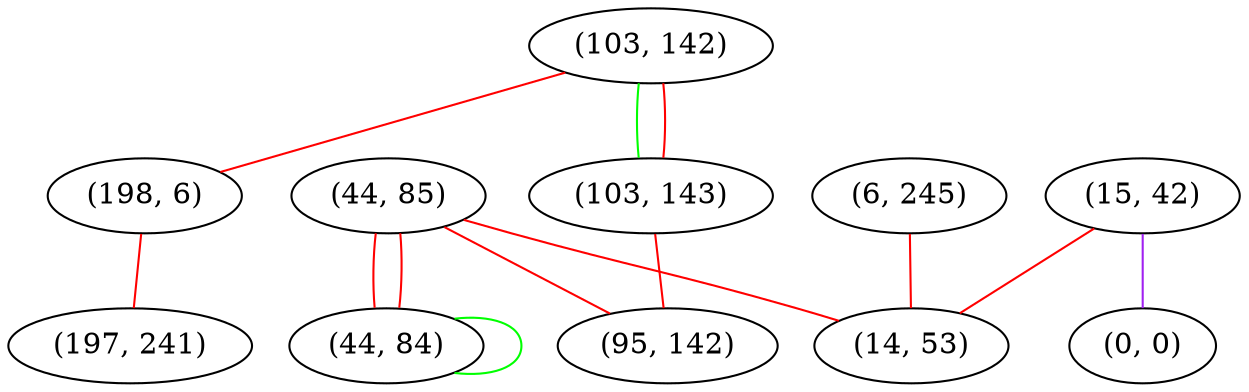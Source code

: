 graph "" {
"(44, 85)";
"(103, 142)";
"(44, 84)";
"(103, 143)";
"(198, 6)";
"(197, 241)";
"(95, 142)";
"(15, 42)";
"(0, 0)";
"(6, 245)";
"(14, 53)";
"(44, 85)" -- "(95, 142)"  [color=red, key=0, weight=1];
"(44, 85)" -- "(44, 84)"  [color=red, key=0, weight=1];
"(44, 85)" -- "(44, 84)"  [color=red, key=1, weight=1];
"(44, 85)" -- "(14, 53)"  [color=red, key=0, weight=1];
"(103, 142)" -- "(103, 143)"  [color=green, key=0, weight=2];
"(103, 142)" -- "(103, 143)"  [color=red, key=1, weight=1];
"(103, 142)" -- "(198, 6)"  [color=red, key=0, weight=1];
"(44, 84)" -- "(44, 84)"  [color=green, key=0, weight=2];
"(103, 143)" -- "(95, 142)"  [color=red, key=0, weight=1];
"(198, 6)" -- "(197, 241)"  [color=red, key=0, weight=1];
"(15, 42)" -- "(0, 0)"  [color=purple, key=0, weight=4];
"(15, 42)" -- "(14, 53)"  [color=red, key=0, weight=1];
"(6, 245)" -- "(14, 53)"  [color=red, key=0, weight=1];
}
